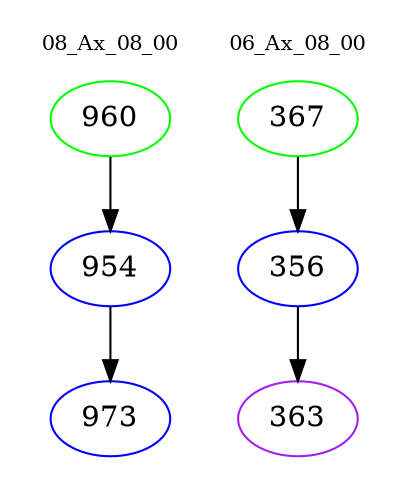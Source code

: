 digraph{
subgraph cluster_0 {
color = white
label = "08_Ax_08_00";
fontsize=10;
T0_960 [label="960", color="green"]
T0_960 -> T0_954 [color="black"]
T0_954 [label="954", color="blue"]
T0_954 -> T0_973 [color="black"]
T0_973 [label="973", color="blue"]
}
subgraph cluster_1 {
color = white
label = "06_Ax_08_00";
fontsize=10;
T1_367 [label="367", color="green"]
T1_367 -> T1_356 [color="black"]
T1_356 [label="356", color="blue"]
T1_356 -> T1_363 [color="black"]
T1_363 [label="363", color="purple"]
}
}
